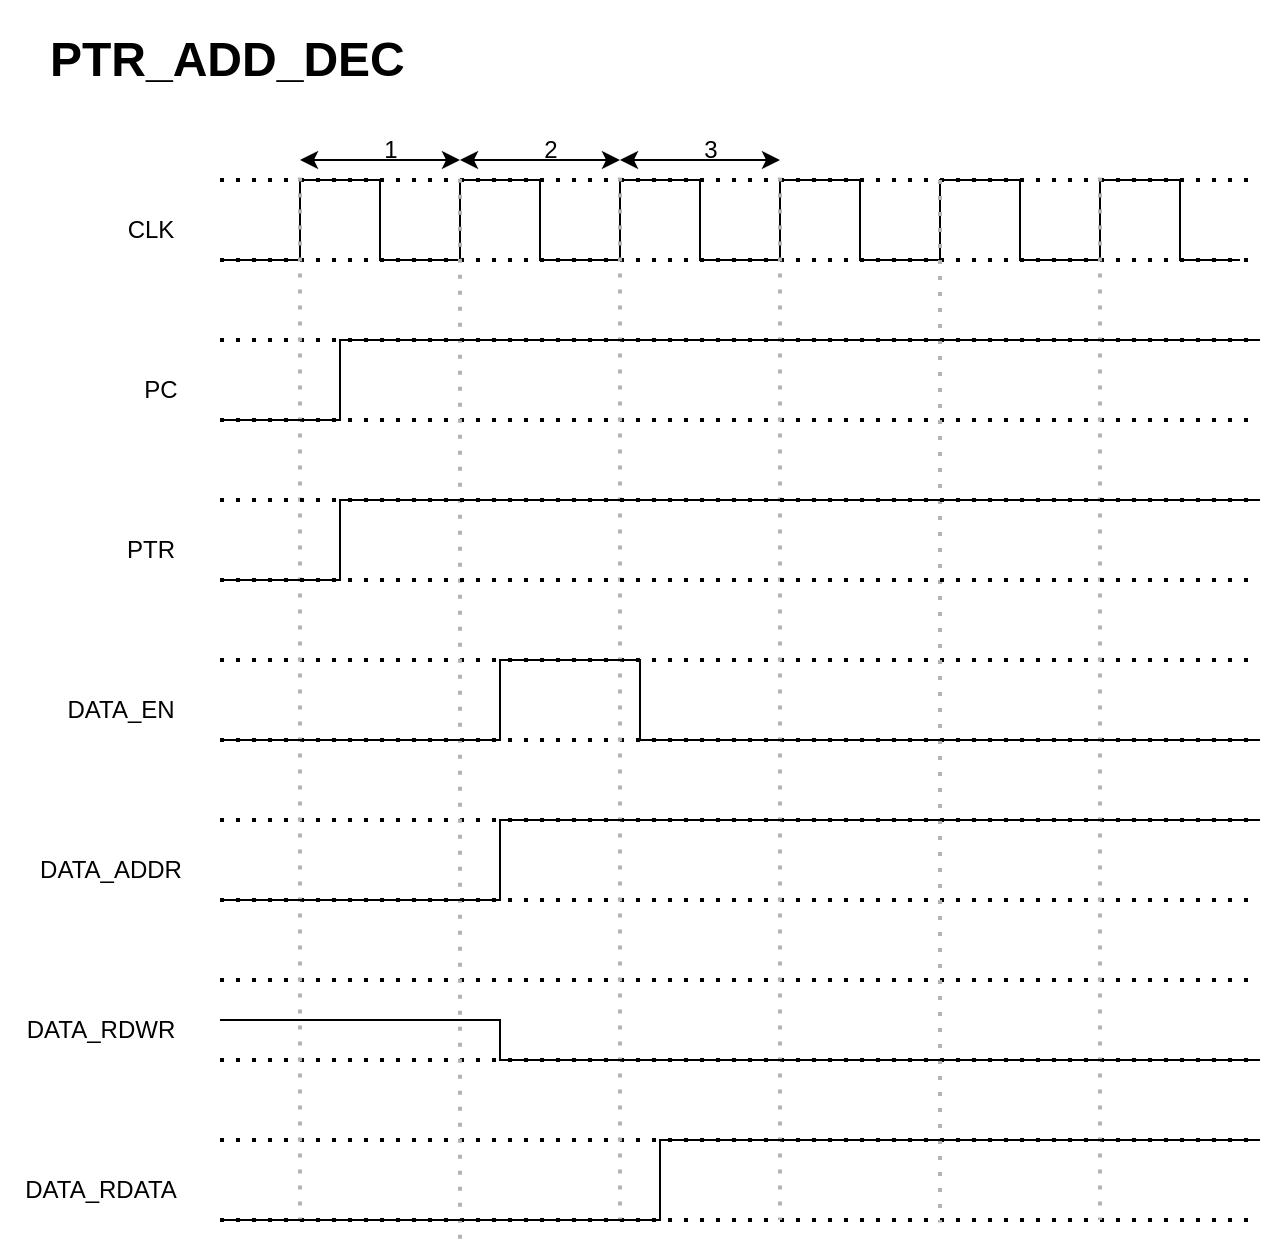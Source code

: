 <mxfile version="20.5.1" type="device"><diagram id="3kZvS5Xoc3xbKflERmO5" name="Stránka-1"><mxGraphModel dx="394" dy="613" grid="1" gridSize="10" guides="1" tooltips="1" connect="1" arrows="1" fold="1" page="1" pageScale="1" pageWidth="827" pageHeight="1169" math="0" shadow="0"><root><mxCell id="0"/><mxCell id="1" parent="0"/><mxCell id="cTPldeMfGf8yu8didGDX-152" value="&lt;h1&gt;PTR_ADD_DEC&lt;/h1&gt;" style="text;html=1;strokeColor=none;fillColor=none;spacing=5;spacingTop=-20;whiteSpace=wrap;overflow=hidden;rounded=0;fontSize=12;" parent="1" vertex="1"><mxGeometry x="1630" y="40" width="190" height="40" as="geometry"/></mxCell><mxCell id="cTPldeMfGf8yu8didGDX-153" value="" style="endArrow=none;dashed=1;html=1;dashPattern=1 3;strokeWidth=2;rounded=0;" parent="1" edge="1"><mxGeometry width="50" height="50" relative="1" as="geometry"><mxPoint x="1720" y="240" as="sourcePoint"/><mxPoint x="2240" y="240" as="targetPoint"/></mxGeometry></mxCell><mxCell id="cTPldeMfGf8yu8didGDX-154" value="" style="endArrow=none;dashed=1;html=1;dashPattern=1 3;strokeWidth=2;rounded=0;" parent="1" edge="1"><mxGeometry width="50" height="50" relative="1" as="geometry"><mxPoint x="1720" y="200" as="sourcePoint"/><mxPoint x="2240" y="200" as="targetPoint"/></mxGeometry></mxCell><mxCell id="cTPldeMfGf8yu8didGDX-155" value="&lt;span style=&quot;font-size: 12px;&quot;&gt;CLK&lt;/span&gt;" style="text;html=1;align=center;verticalAlign=middle;resizable=0;points=[];autosize=1;strokeColor=none;fillColor=none;fontSize=5;" parent="1" vertex="1"><mxGeometry x="1660" y="130" width="50" height="30" as="geometry"/></mxCell><mxCell id="cTPldeMfGf8yu8didGDX-156" value="DATA_EN" style="text;html=1;align=center;verticalAlign=middle;resizable=0;points=[];autosize=1;strokeColor=none;fillColor=none;fontSize=12;" parent="1" vertex="1"><mxGeometry x="1630" y="370" width="80" height="30" as="geometry"/></mxCell><mxCell id="cTPldeMfGf8yu8didGDX-159" value="" style="endArrow=none;dashed=1;html=1;dashPattern=1 3;strokeWidth=2;rounded=0;" parent="1" edge="1"><mxGeometry width="50" height="50" relative="1" as="geometry"><mxPoint x="1720" y="400.0" as="sourcePoint"/><mxPoint x="2240" y="400.0" as="targetPoint"/></mxGeometry></mxCell><mxCell id="cTPldeMfGf8yu8didGDX-160" value="" style="endArrow=none;dashed=1;html=1;dashPattern=1 3;strokeWidth=2;rounded=0;" parent="1" edge="1"><mxGeometry width="50" height="50" relative="1" as="geometry"><mxPoint x="1720" y="360.0" as="sourcePoint"/><mxPoint x="2240" y="360.0" as="targetPoint"/></mxGeometry></mxCell><mxCell id="cTPldeMfGf8yu8didGDX-161" value="PC" style="text;html=1;align=center;verticalAlign=middle;resizable=0;points=[];autosize=1;strokeColor=none;fillColor=none;fontSize=12;" parent="1" vertex="1"><mxGeometry x="1670" y="210" width="40" height="30" as="geometry"/></mxCell><mxCell id="cTPldeMfGf8yu8didGDX-163" value="" style="endArrow=none;dashed=1;html=1;dashPattern=1 3;strokeWidth=2;rounded=0;" parent="1" edge="1"><mxGeometry width="50" height="50" relative="1" as="geometry"><mxPoint x="1720" y="480.0" as="sourcePoint"/><mxPoint x="2240" y="480.0" as="targetPoint"/></mxGeometry></mxCell><mxCell id="cTPldeMfGf8yu8didGDX-164" value="" style="endArrow=none;dashed=1;html=1;dashPattern=1 3;strokeWidth=2;rounded=0;" parent="1" edge="1"><mxGeometry width="50" height="50" relative="1" as="geometry"><mxPoint x="1720" y="440.0" as="sourcePoint"/><mxPoint x="2240" y="440.0" as="targetPoint"/></mxGeometry></mxCell><mxCell id="cTPldeMfGf8yu8didGDX-165" value="" style="endArrow=none;dashed=1;html=1;dashPattern=1 3;strokeWidth=2;rounded=0;" parent="1" edge="1"><mxGeometry width="50" height="50" relative="1" as="geometry"><mxPoint x="1720" y="560.0" as="sourcePoint"/><mxPoint x="2240" y="560.0" as="targetPoint"/></mxGeometry></mxCell><mxCell id="cTPldeMfGf8yu8didGDX-166" value="" style="endArrow=none;dashed=1;html=1;dashPattern=1 3;strokeWidth=2;rounded=0;" parent="1" edge="1"><mxGeometry width="50" height="50" relative="1" as="geometry"><mxPoint x="1720" y="520.0" as="sourcePoint"/><mxPoint x="2240" y="520.0" as="targetPoint"/></mxGeometry></mxCell><mxCell id="cTPldeMfGf8yu8didGDX-167" value="DATA_ADDR" style="text;html=1;align=center;verticalAlign=middle;resizable=0;points=[];autosize=1;strokeColor=none;fillColor=none;fontSize=12;" parent="1" vertex="1"><mxGeometry x="1620" y="450" width="90" height="30" as="geometry"/></mxCell><mxCell id="cTPldeMfGf8yu8didGDX-168" value="" style="endArrow=none;dashed=1;html=1;dashPattern=1 3;strokeWidth=2;rounded=0;" parent="1" edge="1"><mxGeometry width="50" height="50" relative="1" as="geometry"><mxPoint x="1720" y="640.0" as="sourcePoint"/><mxPoint x="2240" y="640.0" as="targetPoint"/></mxGeometry></mxCell><mxCell id="cTPldeMfGf8yu8didGDX-169" value="" style="endArrow=none;dashed=1;html=1;dashPattern=1 3;strokeWidth=2;rounded=0;" parent="1" edge="1"><mxGeometry width="50" height="50" relative="1" as="geometry"><mxPoint x="1720" y="600.0" as="sourcePoint"/><mxPoint x="2240" y="600.0" as="targetPoint"/></mxGeometry></mxCell><mxCell id="cTPldeMfGf8yu8didGDX-172" value="" style="endArrow=none;html=1;rounded=0;" parent="1" edge="1"><mxGeometry width="50" height="50" relative="1" as="geometry"><mxPoint x="1720" y="160" as="sourcePoint"/><mxPoint x="2230" y="160" as="targetPoint"/><Array as="points"><mxPoint x="1760" y="160"/><mxPoint x="1760" y="120"/><mxPoint x="1800" y="120"/><mxPoint x="1800" y="160"/><mxPoint x="1840" y="160"/><mxPoint x="1840" y="120"/><mxPoint x="1880" y="120"/><mxPoint x="1880" y="160"/><mxPoint x="1920" y="160"/><mxPoint x="1920" y="120"/><mxPoint x="1960" y="120"/><mxPoint x="1960" y="160"/><mxPoint x="2000" y="160"/><mxPoint x="2000" y="120"/><mxPoint x="2040" y="120"/><mxPoint x="2040" y="160"/><mxPoint x="2080" y="160"/><mxPoint x="2080" y="120"/><mxPoint x="2120" y="120"/><mxPoint x="2120" y="160"/><mxPoint x="2160" y="160"/><mxPoint x="2160" y="120"/><mxPoint x="2200" y="120"/><mxPoint x="2200" y="160"/></Array></mxGeometry></mxCell><mxCell id="cTPldeMfGf8yu8didGDX-173" value="" style="endArrow=none;dashed=1;html=1;dashPattern=1 3;strokeWidth=2;rounded=0;startArrow=none;" parent="1" edge="1"><mxGeometry width="50" height="50" relative="1" as="geometry"><mxPoint x="1720" y="120" as="sourcePoint"/><mxPoint x="2240" y="120" as="targetPoint"/></mxGeometry></mxCell><mxCell id="cTPldeMfGf8yu8didGDX-174" value="" style="endArrow=none;dashed=1;html=1;dashPattern=1 3;strokeWidth=2;rounded=0;" parent="1" edge="1"><mxGeometry width="50" height="50" relative="1" as="geometry"><mxPoint x="1720" y="160" as="sourcePoint"/><mxPoint x="2240" y="160" as="targetPoint"/></mxGeometry></mxCell><mxCell id="cTPldeMfGf8yu8didGDX-175" value="DATA_RDWR" style="text;html=1;align=center;verticalAlign=middle;resizable=0;points=[];autosize=1;strokeColor=none;fillColor=none;fontSize=12;" parent="1" vertex="1"><mxGeometry x="1610" y="530" width="100" height="30" as="geometry"/></mxCell><mxCell id="cTPldeMfGf8yu8didGDX-176" value="DATA_RDATA" style="text;html=1;align=center;verticalAlign=middle;resizable=0;points=[];autosize=1;strokeColor=none;fillColor=none;fontSize=12;" parent="1" vertex="1"><mxGeometry x="1610" y="610" width="100" height="30" as="geometry"/></mxCell><mxCell id="cTPldeMfGf8yu8didGDX-181" value="" style="endArrow=none;dashed=1;html=1;dashPattern=1 3;strokeWidth=2;rounded=0;fontSize=12;strokeColor=#B3B3B3;" parent="1" edge="1"><mxGeometry width="50" height="50" relative="1" as="geometry"><mxPoint x="2000" y="118.81" as="sourcePoint"/><mxPoint x="2000" y="640" as="targetPoint"/></mxGeometry></mxCell><mxCell id="cTPldeMfGf8yu8didGDX-182" value="" style="endArrow=none;dashed=1;html=1;dashPattern=1 3;strokeWidth=2;rounded=0;fontSize=12;strokeColor=#B3B3B3;" parent="1" edge="1"><mxGeometry width="50" height="50" relative="1" as="geometry"><mxPoint x="1840" y="119.41" as="sourcePoint"/><mxPoint x="1840" y="650.6" as="targetPoint"/></mxGeometry></mxCell><mxCell id="cTPldeMfGf8yu8didGDX-183" value="" style="endArrow=none;dashed=1;html=1;dashPattern=1 3;strokeWidth=2;rounded=0;fontSize=12;strokeColor=#B3B3B3;" parent="1" edge="1"><mxGeometry width="50" height="50" relative="1" as="geometry"><mxPoint x="1920" y="118.81" as="sourcePoint"/><mxPoint x="1920" y="640" as="targetPoint"/></mxGeometry></mxCell><mxCell id="cTPldeMfGf8yu8didGDX-184" value="" style="endArrow=none;dashed=1;html=1;dashPattern=1 3;strokeWidth=2;rounded=0;fontSize=12;strokeColor=#B3B3B3;" parent="1" edge="1"><mxGeometry width="50" height="50" relative="1" as="geometry"><mxPoint x="1760" y="118.81" as="sourcePoint"/><mxPoint x="1760" y="640" as="targetPoint"/></mxGeometry></mxCell><mxCell id="cTPldeMfGf8yu8didGDX-185" value="" style="endArrow=none;dashed=1;html=1;dashPattern=1 3;strokeWidth=2;rounded=0;fontSize=12;strokeColor=#B3B3B3;" parent="1" edge="1"><mxGeometry width="50" height="50" relative="1" as="geometry"><mxPoint x="2080" y="120.0" as="sourcePoint"/><mxPoint x="2080" y="641.19" as="targetPoint"/></mxGeometry></mxCell><mxCell id="cTPldeMfGf8yu8didGDX-186" value="" style="endArrow=none;dashed=1;html=1;dashPattern=1 3;strokeWidth=2;rounded=0;fontSize=12;strokeColor=#B3B3B3;" parent="1" edge="1"><mxGeometry width="50" height="50" relative="1" as="geometry"><mxPoint x="2160" y="118.81" as="sourcePoint"/><mxPoint x="2160" y="640" as="targetPoint"/></mxGeometry></mxCell><mxCell id="cTPldeMfGf8yu8didGDX-209" value="" style="endArrow=none;html=1;rounded=0;strokeColor=#000000;fontSize=15;" parent="1" edge="1"><mxGeometry width="50" height="50" relative="1" as="geometry"><mxPoint x="1720" y="240" as="sourcePoint"/><mxPoint x="2240" y="200" as="targetPoint"/><Array as="points"><mxPoint x="1780" y="240"/><mxPoint x="1780" y="200"/></Array></mxGeometry></mxCell><mxCell id="cTPldeMfGf8yu8didGDX-210" value="" style="endArrow=none;html=1;rounded=0;strokeColor=#000000;fontSize=15;" parent="1" edge="1"><mxGeometry width="50" height="50" relative="1" as="geometry"><mxPoint x="1720" y="400" as="sourcePoint"/><mxPoint x="2240" y="400" as="targetPoint"/><Array as="points"><mxPoint x="1860" y="400"/><mxPoint x="1860" y="360"/><mxPoint x="1930" y="360"/><mxPoint x="1930" y="400"/></Array></mxGeometry></mxCell><mxCell id="cTPldeMfGf8yu8didGDX-211" value="" style="endArrow=none;html=1;rounded=0;strokeColor=#000000;fontSize=15;" parent="1" edge="1"><mxGeometry width="50" height="50" relative="1" as="geometry"><mxPoint x="1720" y="480.0" as="sourcePoint"/><mxPoint x="2240" y="440" as="targetPoint"/><Array as="points"><mxPoint x="1860" y="480"/><mxPoint x="1860" y="440"/></Array></mxGeometry></mxCell><mxCell id="cTPldeMfGf8yu8didGDX-212" value="" style="endArrow=none;html=1;rounded=0;strokeColor=#000000;fontSize=15;" parent="1" edge="1"><mxGeometry width="50" height="50" relative="1" as="geometry"><mxPoint x="1720" y="540.0" as="sourcePoint"/><mxPoint x="2240" y="560" as="targetPoint"/><Array as="points"><mxPoint x="1860" y="540"/><mxPoint x="1860" y="560"/></Array></mxGeometry></mxCell><mxCell id="cTPldeMfGf8yu8didGDX-213" value="" style="endArrow=none;html=1;rounded=0;strokeColor=#000000;fontSize=15;" parent="1" edge="1"><mxGeometry width="50" height="50" relative="1" as="geometry"><mxPoint x="1720" y="640.0" as="sourcePoint"/><mxPoint x="2240" y="600" as="targetPoint"/><Array as="points"><mxPoint x="1940" y="640"/><mxPoint x="1940" y="600"/></Array></mxGeometry></mxCell><mxCell id="cTPldeMfGf8yu8didGDX-223" value="" style="endArrow=none;dashed=1;html=1;dashPattern=1 3;strokeWidth=2;rounded=0;" parent="1" edge="1"><mxGeometry width="50" height="50" relative="1" as="geometry"><mxPoint x="1760" y="120" as="sourcePoint"/><mxPoint x="1760" y="120" as="targetPoint"/></mxGeometry></mxCell><mxCell id="cTPldeMfGf8yu8didGDX-294" value="" style="endArrow=classic;startArrow=classic;html=1;rounded=0;strokeColor=#000000;fontSize=12;" parent="1" edge="1"><mxGeometry width="50" height="50" relative="1" as="geometry"><mxPoint x="1760" y="110" as="sourcePoint"/><mxPoint x="1840" y="110" as="targetPoint"/></mxGeometry></mxCell><mxCell id="cTPldeMfGf8yu8didGDX-295" value="" style="endArrow=classic;startArrow=classic;html=1;rounded=0;strokeColor=#000000;fontSize=12;" parent="1" edge="1"><mxGeometry width="50" height="50" relative="1" as="geometry"><mxPoint x="1840" y="110" as="sourcePoint"/><mxPoint x="1920" y="110" as="targetPoint"/></mxGeometry></mxCell><mxCell id="cTPldeMfGf8yu8didGDX-296" value="" style="endArrow=classic;startArrow=classic;html=1;rounded=0;strokeColor=#000000;fontSize=12;" parent="1" edge="1"><mxGeometry width="50" height="50" relative="1" as="geometry"><mxPoint x="1920" y="110" as="sourcePoint"/><mxPoint x="2000" y="110" as="targetPoint"/></mxGeometry></mxCell><mxCell id="cTPldeMfGf8yu8didGDX-300" value="1" style="text;html=1;align=center;verticalAlign=middle;resizable=0;points=[];autosize=1;strokeColor=none;fillColor=none;fontSize=12;" parent="1" vertex="1"><mxGeometry x="1790" y="90" width="30" height="30" as="geometry"/></mxCell><mxCell id="cTPldeMfGf8yu8didGDX-301" value="2" style="text;html=1;align=center;verticalAlign=middle;resizable=0;points=[];autosize=1;strokeColor=none;fillColor=none;fontSize=12;" parent="1" vertex="1"><mxGeometry x="1870" y="90" width="30" height="30" as="geometry"/></mxCell><mxCell id="cTPldeMfGf8yu8didGDX-302" value="3" style="text;html=1;align=center;verticalAlign=middle;resizable=0;points=[];autosize=1;strokeColor=none;fillColor=none;fontSize=12;" parent="1" vertex="1"><mxGeometry x="1950" y="90" width="30" height="30" as="geometry"/></mxCell><mxCell id="iiATpEnn0VpoySGmmObg-1" value="" style="endArrow=none;dashed=1;html=1;dashPattern=1 3;strokeWidth=2;rounded=0;" parent="1" edge="1"><mxGeometry width="50" height="50" relative="1" as="geometry"><mxPoint x="1720" y="320" as="sourcePoint"/><mxPoint x="2240" y="320" as="targetPoint"/></mxGeometry></mxCell><mxCell id="iiATpEnn0VpoySGmmObg-2" value="" style="endArrow=none;dashed=1;html=1;dashPattern=1 3;strokeWidth=2;rounded=0;" parent="1" edge="1"><mxGeometry width="50" height="50" relative="1" as="geometry"><mxPoint x="1720" y="280" as="sourcePoint"/><mxPoint x="2240" y="280" as="targetPoint"/></mxGeometry></mxCell><mxCell id="iiATpEnn0VpoySGmmObg-3" value="PTR" style="text;html=1;align=center;verticalAlign=middle;resizable=0;points=[];autosize=1;strokeColor=none;fillColor=none;fontSize=12;" parent="1" vertex="1"><mxGeometry x="1660" y="290" width="50" height="30" as="geometry"/></mxCell><mxCell id="iiATpEnn0VpoySGmmObg-4" value="" style="endArrow=none;html=1;rounded=0;strokeColor=#000000;fontSize=15;" parent="1" edge="1"><mxGeometry width="50" height="50" relative="1" as="geometry"><mxPoint x="1720" y="320" as="sourcePoint"/><mxPoint x="2240" y="280" as="targetPoint"/><Array as="points"><mxPoint x="1780" y="320"/><mxPoint x="1780" y="280"/></Array></mxGeometry></mxCell></root></mxGraphModel></diagram></mxfile>